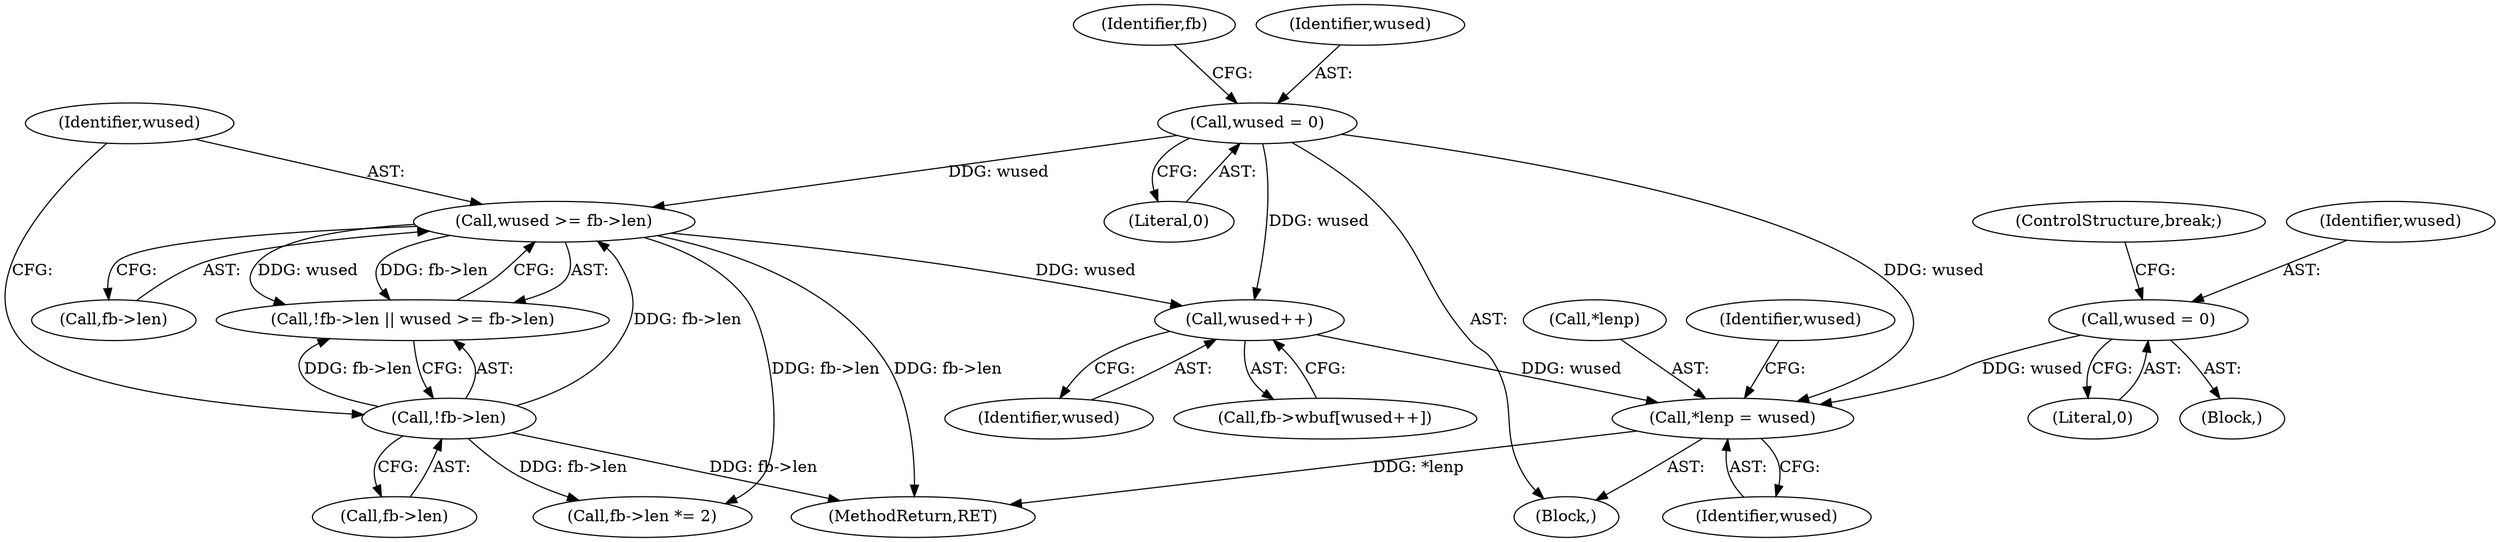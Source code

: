 digraph "0_libbsd_c8f0723d2b4520bdd6b9eb7c3e7976de726d7ff7@pointer" {
"1000216" [label="(Call,*lenp = wused)"];
"1000198" [label="(Call,wused = 0)"];
"1000212" [label="(Call,wused++)"];
"1000160" [label="(Call,wused >= fb->len)"];
"1000108" [label="(Call,wused = 0)"];
"1000156" [label="(Call,!fb->len)"];
"1000227" [label="(MethodReturn,RET)"];
"1000161" [label="(Identifier,wused)"];
"1000156" [label="(Call,!fb->len)"];
"1000200" [label="(Literal,0)"];
"1000155" [label="(Call,!fb->len || wused >= fb->len)"];
"1000212" [label="(Call,wused++)"];
"1000198" [label="(Call,wused = 0)"];
"1000110" [label="(Literal,0)"];
"1000162" [label="(Call,fb->len)"];
"1000219" [label="(Identifier,wused)"];
"1000217" [label="(Call,*lenp)"];
"1000171" [label="(Call,fb->len *= 2)"];
"1000157" [label="(Call,fb->len)"];
"1000108" [label="(Call,wused = 0)"];
"1000197" [label="(Block,)"];
"1000201" [label="(ControlStructure,break;)"];
"1000213" [label="(Identifier,wused)"];
"1000112" [label="(Identifier,fb)"];
"1000109" [label="(Identifier,wused)"];
"1000208" [label="(Call,fb->wbuf[wused++])"];
"1000216" [label="(Call,*lenp = wused)"];
"1000160" [label="(Call,wused >= fb->len)"];
"1000222" [label="(Identifier,wused)"];
"1000104" [label="(Block,)"];
"1000199" [label="(Identifier,wused)"];
"1000216" -> "1000104"  [label="AST: "];
"1000216" -> "1000219"  [label="CFG: "];
"1000217" -> "1000216"  [label="AST: "];
"1000219" -> "1000216"  [label="AST: "];
"1000222" -> "1000216"  [label="CFG: "];
"1000216" -> "1000227"  [label="DDG: *lenp"];
"1000198" -> "1000216"  [label="DDG: wused"];
"1000212" -> "1000216"  [label="DDG: wused"];
"1000108" -> "1000216"  [label="DDG: wused"];
"1000198" -> "1000197"  [label="AST: "];
"1000198" -> "1000200"  [label="CFG: "];
"1000199" -> "1000198"  [label="AST: "];
"1000200" -> "1000198"  [label="AST: "];
"1000201" -> "1000198"  [label="CFG: "];
"1000212" -> "1000208"  [label="AST: "];
"1000212" -> "1000213"  [label="CFG: "];
"1000213" -> "1000212"  [label="AST: "];
"1000208" -> "1000212"  [label="CFG: "];
"1000160" -> "1000212"  [label="DDG: wused"];
"1000108" -> "1000212"  [label="DDG: wused"];
"1000160" -> "1000155"  [label="AST: "];
"1000160" -> "1000162"  [label="CFG: "];
"1000161" -> "1000160"  [label="AST: "];
"1000162" -> "1000160"  [label="AST: "];
"1000155" -> "1000160"  [label="CFG: "];
"1000160" -> "1000227"  [label="DDG: fb->len"];
"1000160" -> "1000155"  [label="DDG: wused"];
"1000160" -> "1000155"  [label="DDG: fb->len"];
"1000108" -> "1000160"  [label="DDG: wused"];
"1000156" -> "1000160"  [label="DDG: fb->len"];
"1000160" -> "1000171"  [label="DDG: fb->len"];
"1000108" -> "1000104"  [label="AST: "];
"1000108" -> "1000110"  [label="CFG: "];
"1000109" -> "1000108"  [label="AST: "];
"1000110" -> "1000108"  [label="AST: "];
"1000112" -> "1000108"  [label="CFG: "];
"1000156" -> "1000155"  [label="AST: "];
"1000156" -> "1000157"  [label="CFG: "];
"1000157" -> "1000156"  [label="AST: "];
"1000161" -> "1000156"  [label="CFG: "];
"1000155" -> "1000156"  [label="CFG: "];
"1000156" -> "1000227"  [label="DDG: fb->len"];
"1000156" -> "1000155"  [label="DDG: fb->len"];
"1000156" -> "1000171"  [label="DDG: fb->len"];
}
